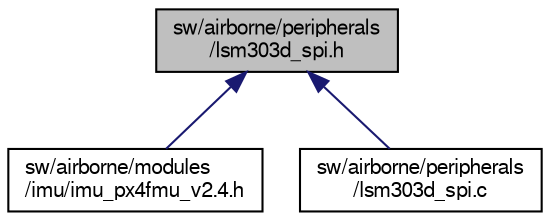digraph "sw/airborne/peripherals/lsm303d_spi.h"
{
  edge [fontname="FreeSans",fontsize="10",labelfontname="FreeSans",labelfontsize="10"];
  node [fontname="FreeSans",fontsize="10",shape=record];
  Node1 [label="sw/airborne/peripherals\l/lsm303d_spi.h",height=0.2,width=0.4,color="black", fillcolor="grey75", style="filled", fontcolor="black"];
  Node1 -> Node2 [dir="back",color="midnightblue",fontsize="10",style="solid",fontname="FreeSans"];
  Node2 [label="sw/airborne/modules\l/imu/imu_px4fmu_v2.4.h",height=0.2,width=0.4,color="black", fillcolor="white", style="filled",URL="$imu__px4fmu__v2_84_8h.html",tooltip="Driver for pixhawk IMU&#39;s. "];
  Node1 -> Node3 [dir="back",color="midnightblue",fontsize="10",style="solid",fontname="FreeSans"];
  Node3 [label="sw/airborne/peripherals\l/lsm303d_spi.c",height=0.2,width=0.4,color="black", fillcolor="white", style="filled",URL="$lsm303d__spi_8c.html",tooltip="Driver for ST LSM303D 3D accelerometer and magnetometer. "];
}
